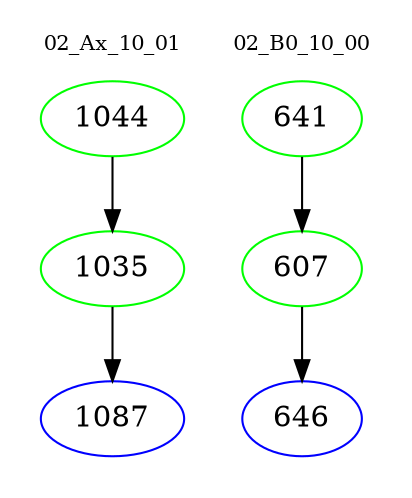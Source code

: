 digraph{
subgraph cluster_0 {
color = white
label = "02_Ax_10_01";
fontsize=10;
T0_1044 [label="1044", color="green"]
T0_1044 -> T0_1035 [color="black"]
T0_1035 [label="1035", color="green"]
T0_1035 -> T0_1087 [color="black"]
T0_1087 [label="1087", color="blue"]
}
subgraph cluster_1 {
color = white
label = "02_B0_10_00";
fontsize=10;
T1_641 [label="641", color="green"]
T1_641 -> T1_607 [color="black"]
T1_607 [label="607", color="green"]
T1_607 -> T1_646 [color="black"]
T1_646 [label="646", color="blue"]
}
}
